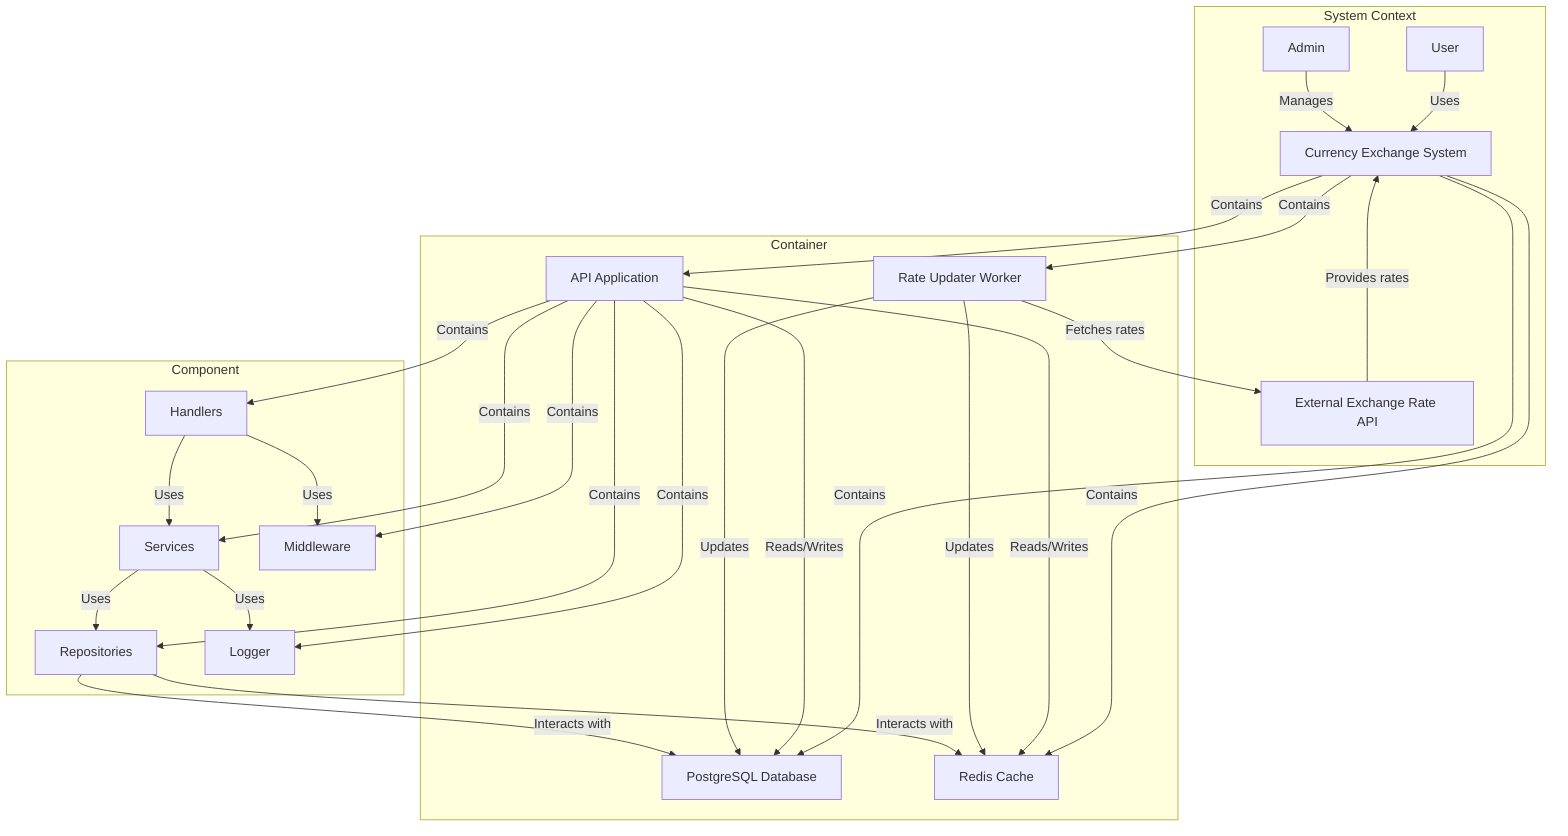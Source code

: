 graph TB
    subgraph "System Context"
        U["User"]
        A["Admin"]
        E["External Exchange Rate API"]
        CES["Currency Exchange System"]
    end

    U -->|"Uses"| CES
    A -->|"Manages"| CES
    E -->|"Provides rates"| CES

    subgraph "Container"
        API["API Application"]
        DB["PostgreSQL Database"]
        Cache["Redis Cache"]
        Worker["Rate Updater Worker"]
    end

    CES -->|"Contains"| API
    CES -->|"Contains"| DB
    CES -->|"Contains"| Cache
    CES -->|"Contains"| Worker

    API -->|"Reads/Writes"| DB
    API -->|"Reads/Writes"| Cache
    Worker -->|"Updates"| DB
    Worker -->|"Updates"| Cache
    Worker -->|"Fetches rates"| E

    subgraph "Component"
        H["Handlers"]
        S["Services"]
        R["Repositories"]
        M["Middleware"]
        L["Logger"]
    end

    API -->|"Contains"| H
    API -->|"Contains"| S
    API -->|"Contains"| R
    API -->|"Contains"| M
    API -->|"Contains"| L

    H -->|"Uses"| S
    S -->|"Uses"| R
    H -->|"Uses"| M
    S -->|"Uses"| L
    R -->|"Interacts with"| DB
    R -->|"Interacts with"| Cache